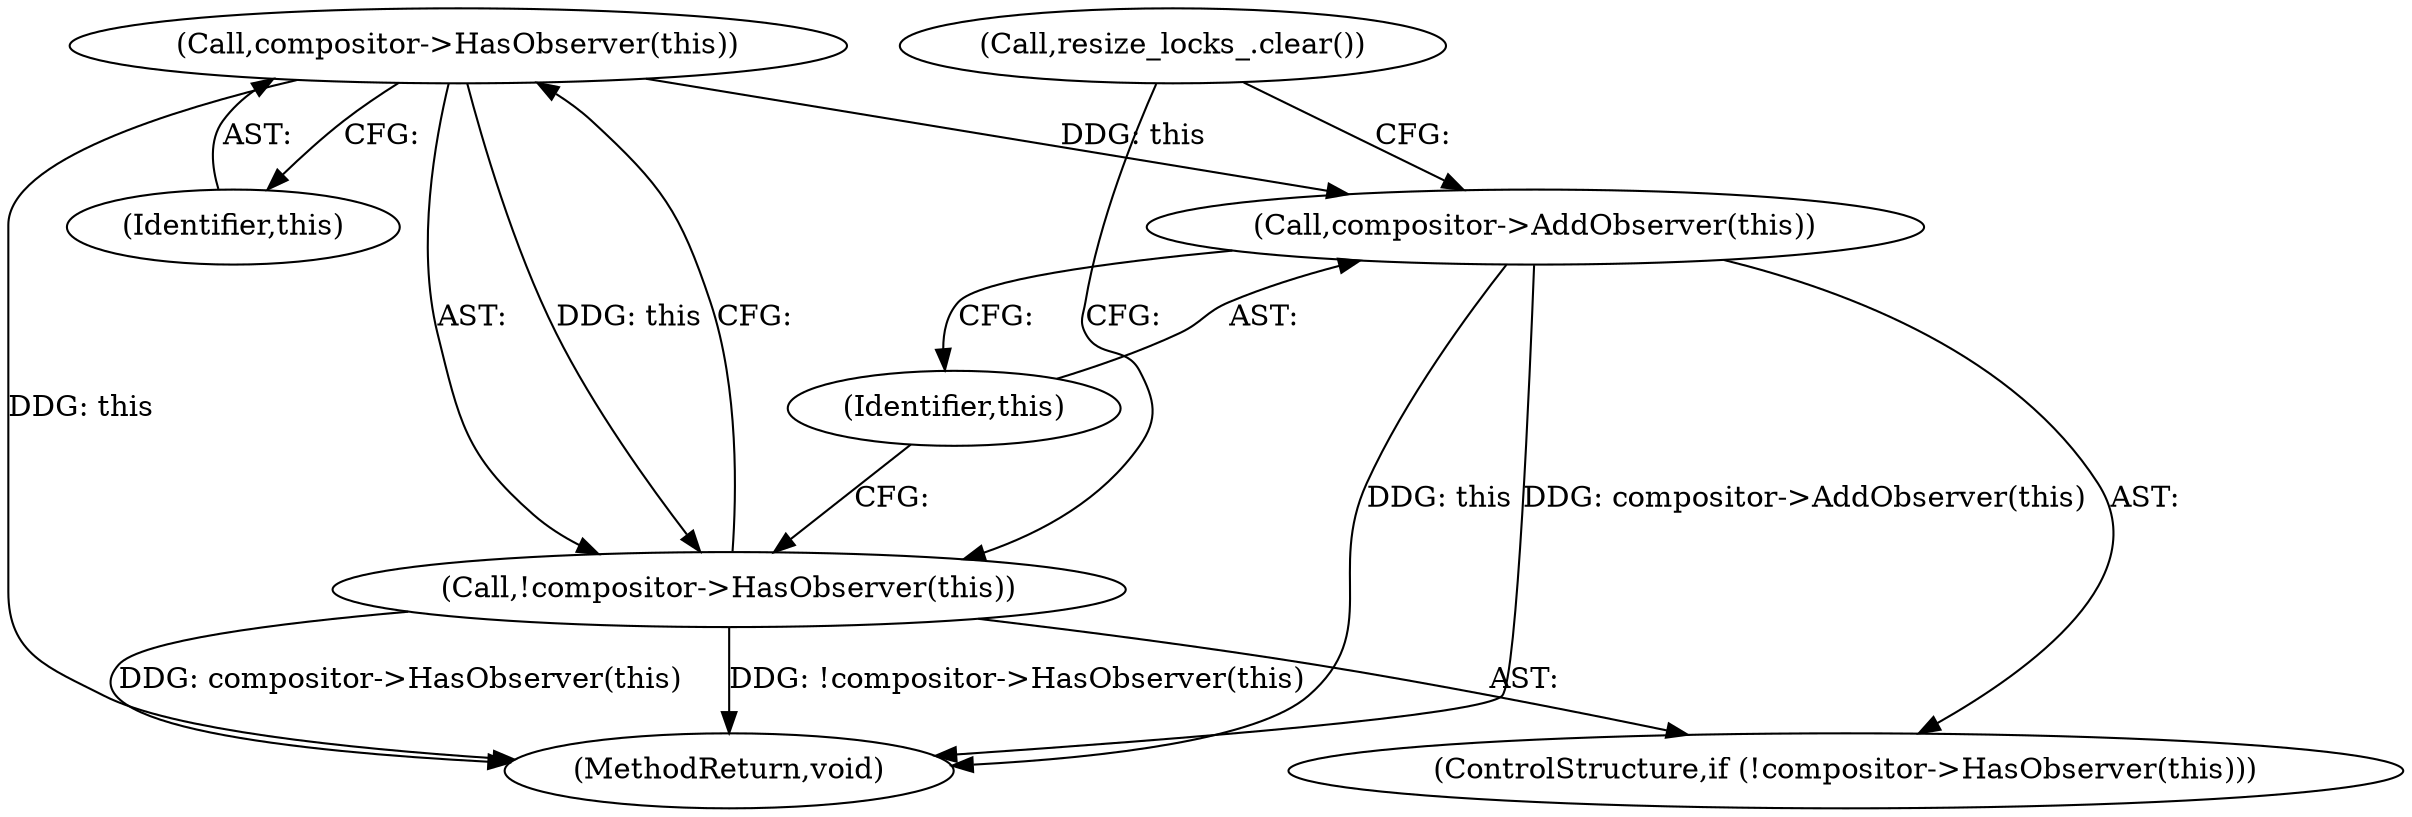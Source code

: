 digraph "1_Chrome_18d67244984a574ba2dd8779faabc0e3e34f4b76_34@del" {
"1000219" [label="(Call,compositor->HasObserver(this))"];
"1000218" [label="(Call,!compositor->HasObserver(this))"];
"1000221" [label="(Call,compositor->AddObserver(this))"];
"1000221" [label="(Call,compositor->AddObserver(this))"];
"1000222" [label="(Identifier,this)"];
"1000223" [label="(Call,resize_locks_.clear())"];
"1000217" [label="(ControlStructure,if (!compositor->HasObserver(this)))"];
"1000219" [label="(Call,compositor->HasObserver(this))"];
"1000224" [label="(MethodReturn,void)"];
"1000218" [label="(Call,!compositor->HasObserver(this))"];
"1000220" [label="(Identifier,this)"];
"1000219" -> "1000218"  [label="AST: "];
"1000219" -> "1000220"  [label="CFG: "];
"1000220" -> "1000219"  [label="AST: "];
"1000218" -> "1000219"  [label="CFG: "];
"1000219" -> "1000224"  [label="DDG: this"];
"1000219" -> "1000218"  [label="DDG: this"];
"1000219" -> "1000221"  [label="DDG: this"];
"1000218" -> "1000217"  [label="AST: "];
"1000222" -> "1000218"  [label="CFG: "];
"1000223" -> "1000218"  [label="CFG: "];
"1000218" -> "1000224"  [label="DDG: compositor->HasObserver(this)"];
"1000218" -> "1000224"  [label="DDG: !compositor->HasObserver(this)"];
"1000221" -> "1000217"  [label="AST: "];
"1000221" -> "1000222"  [label="CFG: "];
"1000222" -> "1000221"  [label="AST: "];
"1000223" -> "1000221"  [label="CFG: "];
"1000221" -> "1000224"  [label="DDG: compositor->AddObserver(this)"];
"1000221" -> "1000224"  [label="DDG: this"];
}
